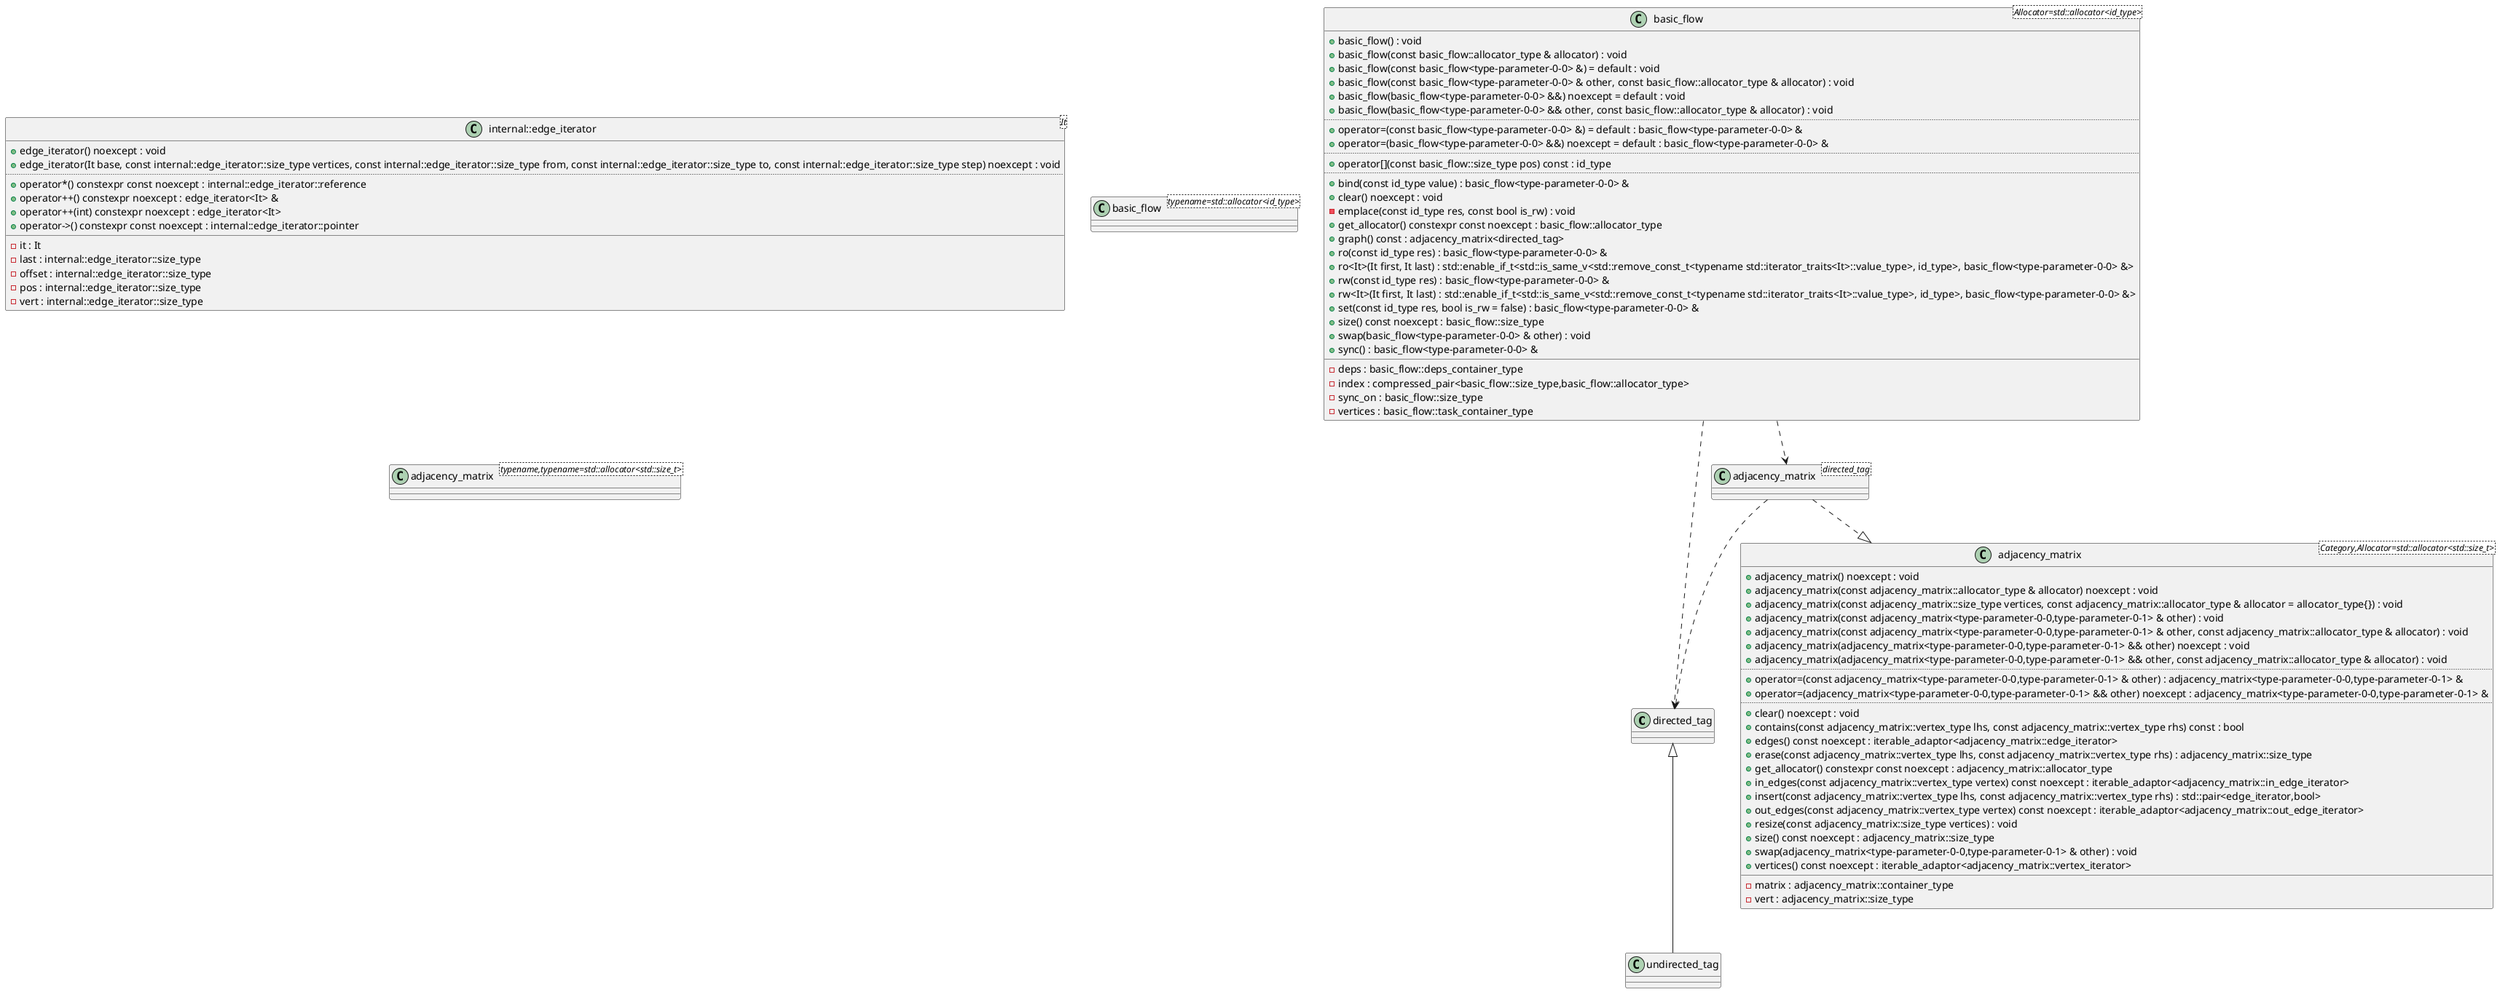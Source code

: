 @startuml
class "directed_tag" as C_0002020830202082955781
class C_0002020830202082955781 [[https://github.com/skypjack/entt/blob/fef921132cae7588213d0f9bcd2fb9c8ffd8b7fc/src/entt/graph/fwd.hpp#L11{directed_tag}]] {
__
}
class "undirected_tag" as C_0000261952894934420548
class C_0000261952894934420548 [[https://github.com/skypjack/entt/blob/fef921132cae7588213d0f9bcd2fb9c8ffd8b7fc/src/entt/graph/fwd.hpp#L14{undirected_tag}]] {
__
}
class "internal::edge_iterator<It>" as C_0001033172316353199790
class C_0001033172316353199790 [[https://github.com/skypjack/entt/blob/fef921132cae7588213d0f9bcd2fb9c8ffd8b7fc/src/entt/graph/adjacency_matrix.hpp#L24{edge_iterator}]] {
+edge_iterator() noexcept : void [[[https://github.com/skypjack/entt/blob/fef921132cae7588213d0f9bcd2fb9c8ffd8b7fc/src/entt/graph/adjacency_matrix.hpp#L34{edge_iterator}]]]
+edge_iterator(It base, const internal::edge_iterator::size_type vertices, const internal::edge_iterator::size_type from, const internal::edge_iterator::size_type to, const internal::edge_iterator::size_type step) noexcept : void [[[https://github.com/skypjack/entt/blob/fef921132cae7588213d0f9bcd2fb9c8ffd8b7fc/src/entt/graph/adjacency_matrix.hpp#L41{edge_iterator}]]]
..
+operator*() constexpr const noexcept : internal::edge_iterator::reference [[[https://github.com/skypjack/entt/blob/fef921132cae7588213d0f9bcd2fb9c8ffd8b7fc/src/entt/graph/adjacency_matrix.hpp#L60{operator*}]]]
+operator++() constexpr noexcept : edge_iterator<It> & [[[https://github.com/skypjack/entt/blob/fef921132cae7588213d0f9bcd2fb9c8ffd8b7fc/src/entt/graph/adjacency_matrix.hpp#L50{operator++}]]]
+operator++(int) constexpr noexcept : edge_iterator<It> [[[https://github.com/skypjack/entt/blob/fef921132cae7588213d0f9bcd2fb9c8ffd8b7fc/src/entt/graph/adjacency_matrix.hpp#L55{operator++}]]]
+operator->() constexpr const noexcept : internal::edge_iterator::pointer [[[https://github.com/skypjack/entt/blob/fef921132cae7588213d0f9bcd2fb9c8ffd8b7fc/src/entt/graph/adjacency_matrix.hpp#L64{operator->}]]]
__
-it : It [[[https://github.com/skypjack/entt/blob/fef921132cae7588213d0f9bcd2fb9c8ffd8b7fc/src/entt/graph/adjacency_matrix.hpp#L72{it}]]]
-last : internal::edge_iterator::size_type [[[https://github.com/skypjack/entt/blob/fef921132cae7588213d0f9bcd2fb9c8ffd8b7fc/src/entt/graph/adjacency_matrix.hpp#L75{last}]]]
-offset : internal::edge_iterator::size_type [[[https://github.com/skypjack/entt/blob/fef921132cae7588213d0f9bcd2fb9c8ffd8b7fc/src/entt/graph/adjacency_matrix.hpp#L76{offset}]]]
-pos : internal::edge_iterator::size_type [[[https://github.com/skypjack/entt/blob/fef921132cae7588213d0f9bcd2fb9c8ffd8b7fc/src/entt/graph/adjacency_matrix.hpp#L74{pos}]]]
-vert : internal::edge_iterator::size_type [[[https://github.com/skypjack/entt/blob/fef921132cae7588213d0f9bcd2fb9c8ffd8b7fc/src/entt/graph/adjacency_matrix.hpp#L73{vert}]]]
}
class "adjacency_matrix<Category,Allocator=std::allocator<std::size_t>>" as C_0001453232910335396883
class C_0001453232910335396883 [[https://github.com/skypjack/entt/blob/fef921132cae7588213d0f9bcd2fb9c8ffd8b7fc/src/entt/graph/adjacency_matrix.hpp#L102{adjacency_matrix}]] {
+adjacency_matrix() noexcept : void [[[https://github.com/skypjack/entt/blob/fef921132cae7588213d0f9bcd2fb9c8ffd8b7fc/src/entt/graph/adjacency_matrix.hpp#L129{adjacency_matrix}]]]
+adjacency_matrix(const adjacency_matrix::allocator_type & allocator) noexcept : void [[[https://github.com/skypjack/entt/blob/fef921132cae7588213d0f9bcd2fb9c8ffd8b7fc/src/entt/graph/adjacency_matrix.hpp#L136{adjacency_matrix}]]]
+adjacency_matrix(const adjacency_matrix::size_type vertices, const adjacency_matrix::allocator_type & allocator = allocator_type{}) : void [[[https://github.com/skypjack/entt/blob/fef921132cae7588213d0f9bcd2fb9c8ffd8b7fc/src/entt/graph/adjacency_matrix.hpp#L145{adjacency_matrix}]]]
+adjacency_matrix(const adjacency_matrix<type-parameter-0-0,type-parameter-0-1> & other) : void [[[https://github.com/skypjack/entt/blob/fef921132cae7588213d0f9bcd2fb9c8ffd8b7fc/src/entt/graph/adjacency_matrix.hpp#L153{adjacency_matrix}]]]
+adjacency_matrix(const adjacency_matrix<type-parameter-0-0,type-parameter-0-1> & other, const adjacency_matrix::allocator_type & allocator) : void [[[https://github.com/skypjack/entt/blob/fef921132cae7588213d0f9bcd2fb9c8ffd8b7fc/src/entt/graph/adjacency_matrix.hpp#L161{adjacency_matrix}]]]
+adjacency_matrix(adjacency_matrix<type-parameter-0-0,type-parameter-0-1> && other) noexcept : void [[[https://github.com/skypjack/entt/blob/fef921132cae7588213d0f9bcd2fb9c8ffd8b7fc/src/entt/graph/adjacency_matrix.hpp#L169{adjacency_matrix}]]]
+adjacency_matrix(adjacency_matrix<type-parameter-0-0,type-parameter-0-1> && other, const adjacency_matrix::allocator_type & allocator) : void [[[https://github.com/skypjack/entt/blob/fef921132cae7588213d0f9bcd2fb9c8ffd8b7fc/src/entt/graph/adjacency_matrix.hpp#L177{adjacency_matrix}]]]
..
+operator=(const adjacency_matrix<type-parameter-0-0,type-parameter-0-1> & other) : adjacency_matrix<type-parameter-0-0,type-parameter-0-1> & [[[https://github.com/skypjack/entt/blob/fef921132cae7588213d0f9bcd2fb9c8ffd8b7fc/src/entt/graph/adjacency_matrix.hpp#L186{operator=}]]]
+operator=(adjacency_matrix<type-parameter-0-0,type-parameter-0-1> && other) noexcept : adjacency_matrix<type-parameter-0-0,type-parameter-0-1> & [[[https://github.com/skypjack/entt/blob/fef921132cae7588213d0f9bcd2fb9c8ffd8b7fc/src/entt/graph/adjacency_matrix.hpp#L197{operator=}]]]
..
+clear() noexcept : void [[[https://github.com/skypjack/entt/blob/fef921132cae7588213d0f9bcd2fb9c8ffd8b7fc/src/entt/graph/adjacency_matrix.hpp#L212{clear}]]]
+contains(const adjacency_matrix::vertex_type lhs, const adjacency_matrix::vertex_type rhs) const : bool [[[https://github.com/skypjack/entt/blob/fef921132cae7588213d0f9bcd2fb9c8ffd8b7fc/src/entt/graph/adjacency_matrix.hpp#L336{contains}]]]
+edges() const noexcept : iterable_adaptor<adjacency_matrix::edge_iterator> [[[https://github.com/skypjack/entt/blob/fef921132cae7588213d0f9bcd2fb9c8ffd8b7fc/src/entt/graph/adjacency_matrix.hpp#L247{edges}]]]
+erase(const adjacency_matrix::vertex_type lhs, const adjacency_matrix::vertex_type rhs) : adjacency_matrix::size_type [[[https://github.com/skypjack/entt/blob/fef921132cae7588213d0f9bcd2fb9c8ffd8b7fc/src/entt/graph/adjacency_matrix.hpp#L318{erase}]]]
+get_allocator() constexpr const noexcept : adjacency_matrix::allocator_type [[[https://github.com/skypjack/entt/blob/fef921132cae7588213d0f9bcd2fb9c8ffd8b7fc/src/entt/graph/adjacency_matrix.hpp#L207{get_allocator}]]]
+in_edges(const adjacency_matrix::vertex_type vertex) const noexcept : iterable_adaptor<adjacency_matrix::in_edge_iterator> [[[https://github.com/skypjack/entt/blob/fef921132cae7588213d0f9bcd2fb9c8ffd8b7fc/src/entt/graph/adjacency_matrix.hpp#L270{in_edges}]]]
+insert(const adjacency_matrix::vertex_type lhs, const adjacency_matrix::vertex_type rhs) : std::pair<edge_iterator,bool> [[[https://github.com/skypjack/entt/blob/fef921132cae7588213d0f9bcd2fb9c8ffd8b7fc/src/entt/graph/adjacency_matrix.hpp#L299{insert}]]]
+out_edges(const adjacency_matrix::vertex_type vertex) const noexcept : iterable_adaptor<adjacency_matrix::out_edge_iterator> [[[https://github.com/skypjack/entt/blob/fef921132cae7588213d0f9bcd2fb9c8ffd8b7fc/src/entt/graph/adjacency_matrix.hpp#L258{out_edges}]]]
+resize(const adjacency_matrix::size_type vertices) : void [[[https://github.com/skypjack/entt/blob/fef921132cae7588213d0f9bcd2fb9c8ffd8b7fc/src/entt/graph/adjacency_matrix.hpp#L281{resize}]]]
+size() const noexcept : adjacency_matrix::size_type [[[https://github.com/skypjack/entt/blob/fef921132cae7588213d0f9bcd2fb9c8ffd8b7fc/src/entt/graph/adjacency_matrix.hpp#L231{size}]]]
+swap(adjacency_matrix<type-parameter-0-0,type-parameter-0-1> & other) : void [[[https://github.com/skypjack/entt/blob/fef921132cae7588213d0f9bcd2fb9c8ffd8b7fc/src/entt/graph/adjacency_matrix.hpp#L221{swap}]]]
+vertices() const noexcept : iterable_adaptor<adjacency_matrix::vertex_iterator> [[[https://github.com/skypjack/entt/blob/fef921132cae7588213d0f9bcd2fb9c8ffd8b7fc/src/entt/graph/adjacency_matrix.hpp#L239{vertices}]]]
__
-matrix : adjacency_matrix::container_type [[[https://github.com/skypjack/entt/blob/fef921132cae7588213d0f9bcd2fb9c8ffd8b7fc/src/entt/graph/adjacency_matrix.hpp#L342{matrix}]]]
-vert : adjacency_matrix::size_type [[[https://github.com/skypjack/entt/blob/fef921132cae7588213d0f9bcd2fb9c8ffd8b7fc/src/entt/graph/adjacency_matrix.hpp#L343{vert}]]]
}
class "basic_flow<typename=std::allocator<id_type>>" as C_0000144454592563963931
class C_0000144454592563963931 [[https://github.com/skypjack/entt/blob/fef921132cae7588213d0f9bcd2fb9c8ffd8b7fc/src/entt/graph/fwd.hpp#L20{basic_flow}]] {
__
}
class "adjacency_matrix<typename,typename=std::allocator<std::size_t>>" as C_0000887826077265495331
class C_0000887826077265495331 [[https://github.com/skypjack/entt/blob/fef921132cae7588213d0f9bcd2fb9c8ffd8b7fc/src/entt/graph/fwd.hpp#L17{adjacency_matrix}]] {
__
}
class "adjacency_matrix<directed_tag>" as C_0000873438139212187708
class C_0000873438139212187708 [[https://github.com/skypjack/entt/blob/fef921132cae7588213d0f9bcd2fb9c8ffd8b7fc/src/entt/graph/adjacency_matrix.hpp#L102{adjacency_matrix}]] {
__
}
class "basic_flow<Allocator=std::allocator<id_type>>" as C_0000210061193389745692
class C_0000210061193389745692 [[https://github.com/skypjack/entt/blob/fef921132cae7588213d0f9bcd2fb9c8ffd8b7fc/src/entt/graph/flow.hpp#L29{basic_flow}]] {
+basic_flow() : void [[[https://github.com/skypjack/entt/blob/fef921132cae7588213d0f9bcd2fb9c8ffd8b7fc/src/entt/graph/flow.hpp#L55{basic_flow}]]]
+basic_flow(const basic_flow::allocator_type & allocator) : void [[[https://github.com/skypjack/entt/blob/fef921132cae7588213d0f9bcd2fb9c8ffd8b7fc/src/entt/graph/flow.hpp#L62{basic_flow}]]]
+basic_flow(const basic_flow<type-parameter-0-0> &) = default : void [[[https://github.com/skypjack/entt/blob/fef921132cae7588213d0f9bcd2fb9c8ffd8b7fc/src/entt/graph/flow.hpp#L69{basic_flow}]]]
+basic_flow(const basic_flow<type-parameter-0-0> & other, const basic_flow::allocator_type & allocator) : void [[[https://github.com/skypjack/entt/blob/fef921132cae7588213d0f9bcd2fb9c8ffd8b7fc/src/entt/graph/flow.hpp#L76{basic_flow}]]]
+basic_flow(basic_flow<type-parameter-0-0> &&) noexcept = default : void [[[https://github.com/skypjack/entt/blob/fef921132cae7588213d0f9bcd2fb9c8ffd8b7fc/src/entt/graph/flow.hpp#L83{basic_flow}]]]
+basic_flow(basic_flow<type-parameter-0-0> && other, const basic_flow::allocator_type & allocator) : void [[[https://github.com/skypjack/entt/blob/fef921132cae7588213d0f9bcd2fb9c8ffd8b7fc/src/entt/graph/flow.hpp#L90{basic_flow}]]]
..
+operator=(const basic_flow<type-parameter-0-0> &) = default : basic_flow<type-parameter-0-0> & [[[https://github.com/skypjack/entt/blob/fef921132cae7588213d0f9bcd2fb9c8ffd8b7fc/src/entt/graph/flow.hpp#L100{operator=}]]]
+operator=(basic_flow<type-parameter-0-0> &&) noexcept = default : basic_flow<type-parameter-0-0> & [[[https://github.com/skypjack/entt/blob/fef921132cae7588213d0f9bcd2fb9c8ffd8b7fc/src/entt/graph/flow.hpp#L106{operator=}]]]
..
+operator[](const basic_flow::size_type pos) const : id_type [[[https://github.com/skypjack/entt/blob/fef921132cae7588213d0f9bcd2fb9c8ffd8b7fc/src/entt/graph/flow.hpp#L121{operator[]}]]]
..
+bind(const id_type value) : basic_flow<type-parameter-0-0> & [[[https://github.com/skypjack/entt/blob/fef921132cae7588213d0f9bcd2fb9c8ffd8b7fc/src/entt/graph/flow.hpp#L157{bind}]]]
+clear() noexcept : void [[[https://github.com/skypjack/entt/blob/fef921132cae7588213d0f9bcd2fb9c8ffd8b7fc/src/entt/graph/flow.hpp#L126{clear}]]]
-emplace(const id_type res, const bool is_rw) : void [[[https://github.com/skypjack/entt/blob/fef921132cae7588213d0f9bcd2fb9c8ffd8b7fc/src/entt/graph/flow.hpp#L36{emplace}]]]
+get_allocator() constexpr const noexcept : basic_flow::allocator_type [[[https://github.com/skypjack/entt/blob/fef921132cae7588213d0f9bcd2fb9c8ffd8b7fc/src/entt/graph/flow.hpp#L112{get_allocator}]]]
+graph() const : adjacency_matrix<directed_tag> [[[https://github.com/skypjack/entt/blob/fef921132cae7588213d0f9bcd2fb9c8ffd8b7fc/src/entt/graph/flow.hpp#L248{graph}]]]
+ro(const id_type res) : basic_flow<type-parameter-0-0> & [[[https://github.com/skypjack/entt/blob/fef921132cae7588213d0f9bcd2fb9c8ffd8b7fc/src/entt/graph/flow.hpp#L195{ro}]]]
+ro<It>(It first, It last) : std::enable_if_t<std::is_same_v<std::remove_const_t<typename std::iterator_traits<It>::value_type>, id_type>, basic_flow<type-parameter-0-0> &>
+rw(const id_type res) : basic_flow<type-parameter-0-0> & [[[https://github.com/skypjack/entt/blob/fef921132cae7588213d0f9bcd2fb9c8ffd8b7fc/src/entt/graph/flow.hpp#L222{rw}]]]
+rw<It>(It first, It last) : std::enable_if_t<std::is_same_v<std::remove_const_t<typename std::iterator_traits<It>::value_type>, id_type>, basic_flow<type-parameter-0-0> &>
+set(const id_type res, bool is_rw = false) : basic_flow<type-parameter-0-0> & [[[https://github.com/skypjack/entt/blob/fef921132cae7588213d0f9bcd2fb9c8ffd8b7fc/src/entt/graph/flow.hpp#L185{set}]]]
+size() const noexcept : basic_flow::size_type [[[https://github.com/skypjack/entt/blob/fef921132cae7588213d0f9bcd2fb9c8ffd8b7fc/src/entt/graph/flow.hpp#L148{size}]]]
+swap(basic_flow<type-parameter-0-0> & other) : void [[[https://github.com/skypjack/entt/blob/fef921132cae7588213d0f9bcd2fb9c8ffd8b7fc/src/entt/graph/flow.hpp#L136{swap}]]]
+sync() : basic_flow<type-parameter-0-0> & [[[https://github.com/skypjack/entt/blob/fef921132cae7588213d0f9bcd2fb9c8ffd8b7fc/src/entt/graph/flow.hpp#L168{sync}]]]
__
-deps : basic_flow::deps_container_type [[[https://github.com/skypjack/entt/blob/fef921132cae7588213d0f9bcd2fb9c8ffd8b7fc/src/entt/graph/flow.hpp#L321{deps}]]]
-index : compressed_pair<basic_flow::size_type,basic_flow::allocator_type> [[[https://github.com/skypjack/entt/blob/fef921132cae7588213d0f9bcd2fb9c8ffd8b7fc/src/entt/graph/flow.hpp#L319{index}]]]
-sync_on : basic_flow::size_type [[[https://github.com/skypjack/entt/blob/fef921132cae7588213d0f9bcd2fb9c8ffd8b7fc/src/entt/graph/flow.hpp#L322{sync_on}]]]
-vertices : basic_flow::task_container_type [[[https://github.com/skypjack/entt/blob/fef921132cae7588213d0f9bcd2fb9c8ffd8b7fc/src/entt/graph/flow.hpp#L320{vertices}]]]
}
C_0002020830202082955781 <|-- C_0000261952894934420548
C_0000873438139212187708 ..> C_0002020830202082955781
C_0000873438139212187708 ..|> C_0001453232910335396883
C_0000210061193389745692 ..> C_0000873438139212187708
C_0000210061193389745692 ..> C_0002020830202082955781

'Generated with clang-uml, version 0.3.7-36-g13ea67c
'LLVM version Ubuntu clang version 15.0.6
@enduml
